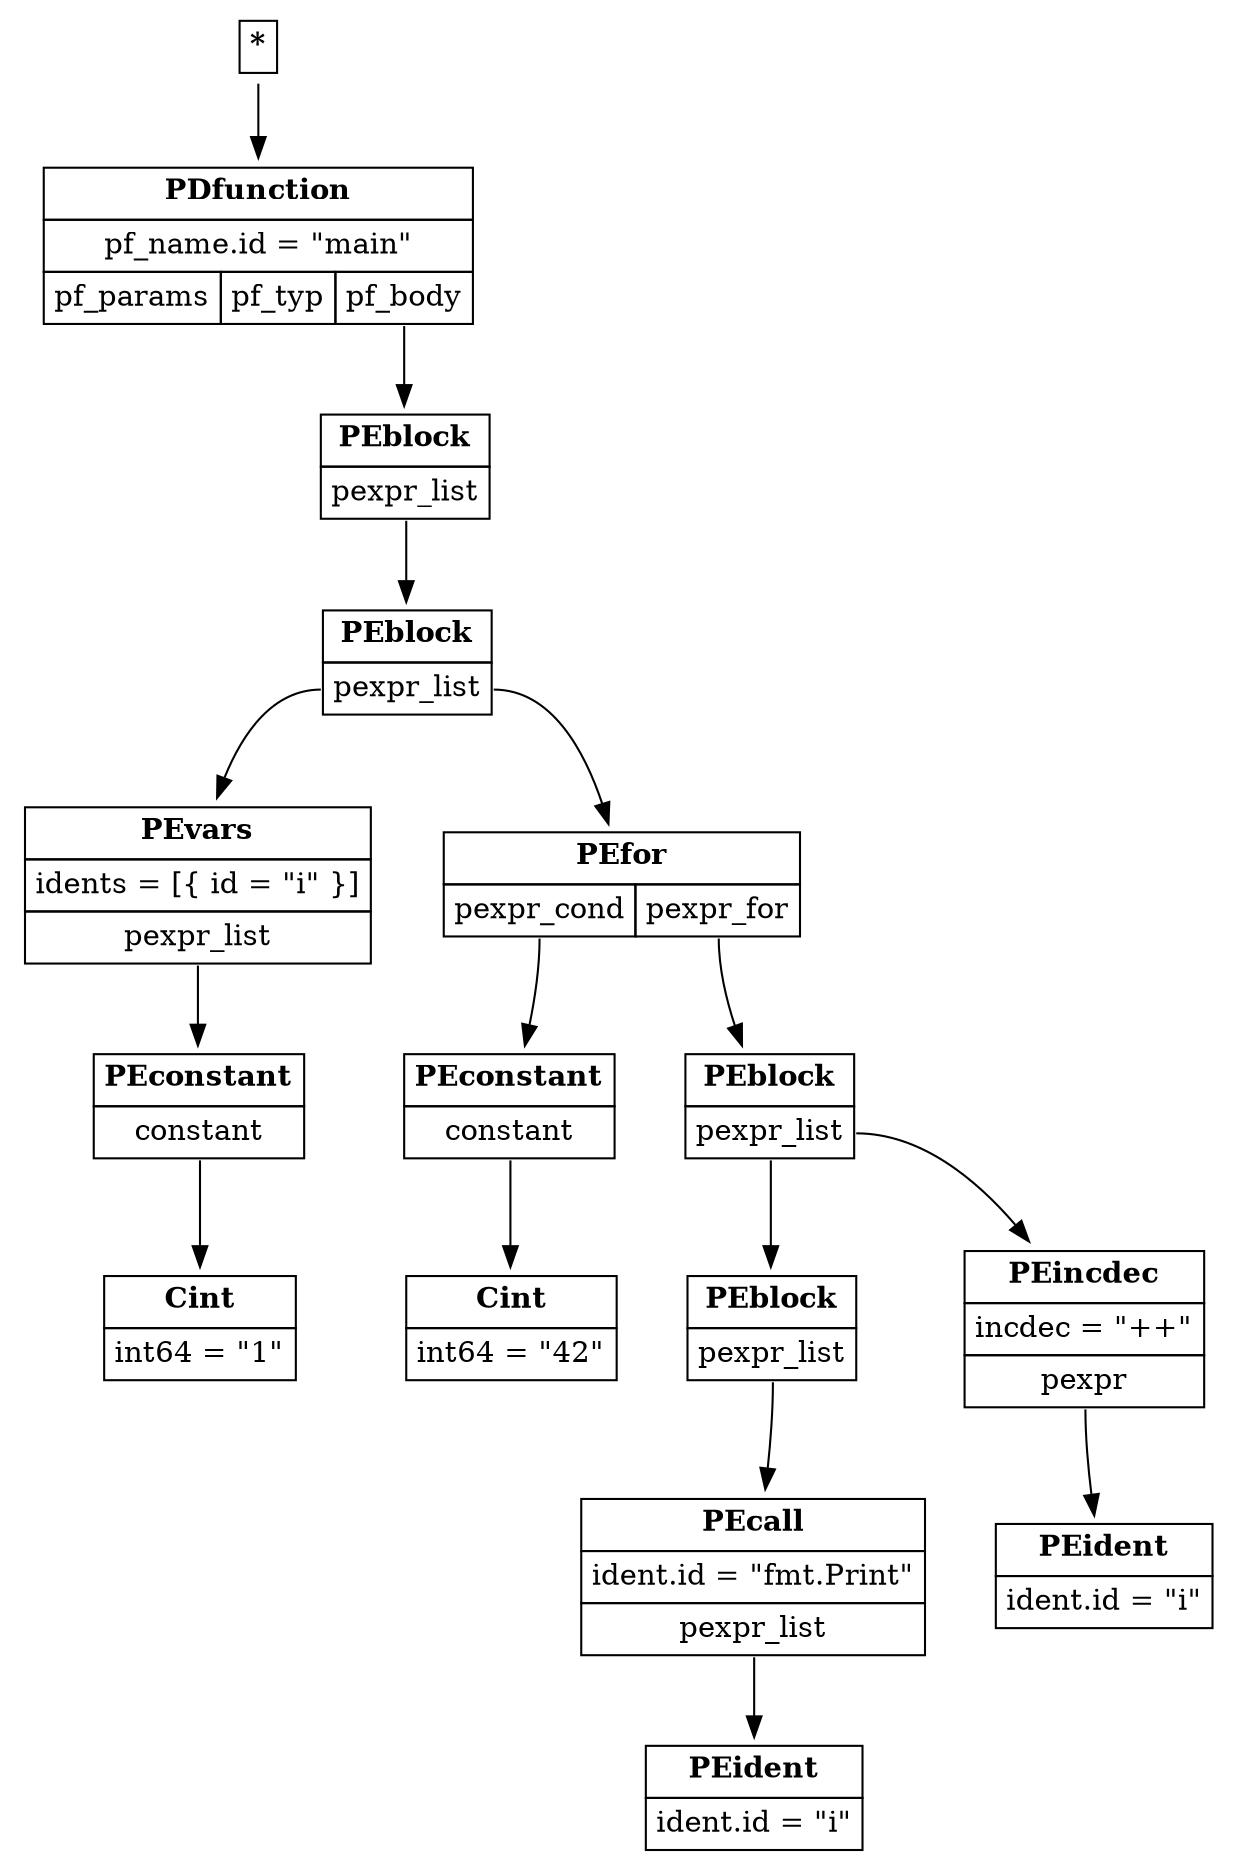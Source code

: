 digraph ast {
node [shape=plaintext];
root [label=<<table border='0' cellborder='1' cellspacing='0' cellpadding='4'><tr ><td colspan = '1'><b >*</b></td></tr></table>>]
PDfunction_1 [label=<<table border='0' cellborder='1' cellspacing='0' cellpadding='4'><tr ><td colspan = '3'><b >PDfunction</b></td></tr><tr ><td colspan = '3'>pf_name.id = "main"</td></tr><tr ><td port='pf_params'>pf_params</td><td port='pf_typ'>pf_typ</td><td port='pf_body'>pf_body</td></tr></table>>]
root -> PDfunction_1
PEblock_2 [label=<<table border='0' cellborder='1' cellspacing='0' cellpadding='4'><tr ><td colspan = '1'><b >PEblock</b></td></tr><tr ><td port='pexpr_list'>pexpr_list</td></tr></table>>]
PDfunction_1:pf_body -> PEblock_2
PEblock_3 [label=<<table border='0' cellborder='1' cellspacing='0' cellpadding='4'><tr ><td colspan = '1'><b >PEblock</b></td></tr><tr ><td port='pexpr_list'>pexpr_list</td></tr></table>>]
PEblock_2:pexpr_list -> PEblock_3
PEvars_4 [label=<<table border='0' cellborder='1' cellspacing='0' cellpadding='4'><tr ><td colspan = '1'><b >PEvars</b></td></tr><tr ><td colspan = '1'>idents = [{ id = "i" }]</td></tr><tr ><td port='pexpr_list'>pexpr_list</td></tr></table>>]
PEblock_3:pexpr_list -> PEvars_4
PEconstant_5 [label=<<table border='0' cellborder='1' cellspacing='0' cellpadding='4'><tr ><td colspan = '1'><b >PEconstant</b></td></tr><tr ><td port='constant'>constant</td></tr></table>>]
PEvars_4:pexpr_list -> PEconstant_5
Cint_6 [label=<<table border='0' cellborder='1' cellspacing='0' cellpadding='4'><tr ><td colspan = '1'><b >Cint</b></td></tr><tr ><td colspan = '1'>int64 = "1"</td></tr></table>>]
PEconstant_5:constant -> Cint_6
PEfor_7 [label=<<table border='0' cellborder='1' cellspacing='0' cellpadding='4'><tr ><td colspan = '2'><b >PEfor</b></td></tr><tr ><td port='pexpr_cond'>pexpr_cond</td><td port='pexpr_for'>pexpr_for</td></tr></table>>]
PEblock_3:pexpr_list -> PEfor_7
PEconstant_8 [label=<<table border='0' cellborder='1' cellspacing='0' cellpadding='4'><tr ><td colspan = '1'><b >PEconstant</b></td></tr><tr ><td port='constant'>constant</td></tr></table>>]
PEfor_7:pexpr_cond -> PEconstant_8
Cint_9 [label=<<table border='0' cellborder='1' cellspacing='0' cellpadding='4'><tr ><td colspan = '1'><b >Cint</b></td></tr><tr ><td colspan = '1'>int64 = "42"</td></tr></table>>]
PEconstant_8:constant -> Cint_9
PEblock_10 [label=<<table border='0' cellborder='1' cellspacing='0' cellpadding='4'><tr ><td colspan = '1'><b >PEblock</b></td></tr><tr ><td port='pexpr_list'>pexpr_list</td></tr></table>>]
PEfor_7:pexpr_for -> PEblock_10
PEblock_11 [label=<<table border='0' cellborder='1' cellspacing='0' cellpadding='4'><tr ><td colspan = '1'><b >PEblock</b></td></tr><tr ><td port='pexpr_list'>pexpr_list</td></tr></table>>]
PEblock_10:pexpr_list -> PEblock_11
PEcall_12 [label=<<table border='0' cellborder='1' cellspacing='0' cellpadding='4'><tr ><td colspan = '1'><b >PEcall</b></td></tr><tr ><td colspan = '1'>ident.id = "fmt.Print"</td></tr><tr ><td port='pexpr_list'>pexpr_list</td></tr></table>>]
PEblock_11:pexpr_list -> PEcall_12
PEident_13 [label=<<table border='0' cellborder='1' cellspacing='0' cellpadding='4'><tr ><td colspan = '1'><b >PEident</b></td></tr><tr ><td colspan = '1'>ident.id = "i"</td></tr></table>>]
PEcall_12:pexpr_list -> PEident_13
PEincdec_14 [label=<<table border='0' cellborder='1' cellspacing='0' cellpadding='4'><tr ><td colspan = '1'><b >PEincdec</b></td></tr><tr ><td colspan = '1'>incdec = "++"</td></tr><tr ><td port='pexpr'>pexpr</td></tr></table>>]
PEblock_10:pexpr_list -> PEincdec_14
PEident_15 [label=<<table border='0' cellborder='1' cellspacing='0' cellpadding='4'><tr ><td colspan = '1'><b >PEident</b></td></tr><tr ><td colspan = '1'>ident.id = "i"</td></tr></table>>]
PEincdec_14:pexpr -> PEident_15
}